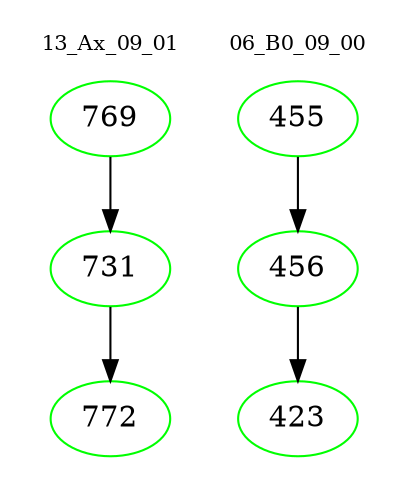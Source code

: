 digraph{
subgraph cluster_0 {
color = white
label = "13_Ax_09_01";
fontsize=10;
T0_769 [label="769", color="green"]
T0_769 -> T0_731 [color="black"]
T0_731 [label="731", color="green"]
T0_731 -> T0_772 [color="black"]
T0_772 [label="772", color="green"]
}
subgraph cluster_1 {
color = white
label = "06_B0_09_00";
fontsize=10;
T1_455 [label="455", color="green"]
T1_455 -> T1_456 [color="black"]
T1_456 [label="456", color="green"]
T1_456 -> T1_423 [color="black"]
T1_423 [label="423", color="green"]
}
}
